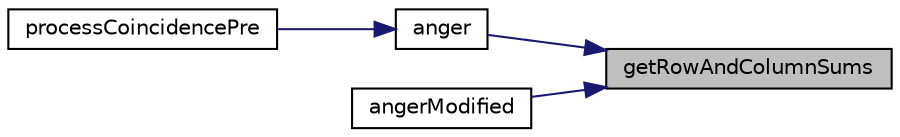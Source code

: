 digraph "getRowAndColumnSums"
{
 // LATEX_PDF_SIZE
  edge [fontname="Helvetica",fontsize="10",labelfontname="Helvetica",labelfontsize="10"];
  node [fontname="Helvetica",fontsize="10",shape=record];
  rankdir="RL";
  Node1 [label="getRowAndColumnSums",height=0.2,width=0.4,color="black", fillcolor="grey75", style="filled", fontcolor="black",tooltip="Irá gerar a soma em linhas e colunas de uma dada matriz fornecida, este irá passar por referência os ..."];
  Node1 -> Node2 [dir="back",color="midnightblue",fontsize="10",style="solid",fontname="Helvetica"];
  Node2 [label="anger",height=0.2,width=0.4,color="black", fillcolor="white", style="filled",URL="$positionings_8C.html#a3594ccf39b56f4d1fb53fcf99bd8f0fd",tooltip=" "];
  Node2 -> Node3 [dir="back",color="midnightblue",fontsize="10",style="solid",fontname="Helvetica"];
  Node3 [label="processCoincidencePre",height=0.2,width=0.4,color="black", fillcolor="white", style="filled",URL="$processCoincidencePre_8C.html#a37b09e1ea9f054826199a23cf42cc8ae",tooltip=" "];
  Node1 -> Node4 [dir="back",color="midnightblue",fontsize="10",style="solid",fontname="Helvetica"];
  Node4 [label="angerModified",height=0.2,width=0.4,color="black", fillcolor="white", style="filled",URL="$positionings_8C.html#a840ce43d3f6a734cab40734bc1677322",tooltip=" "];
}
